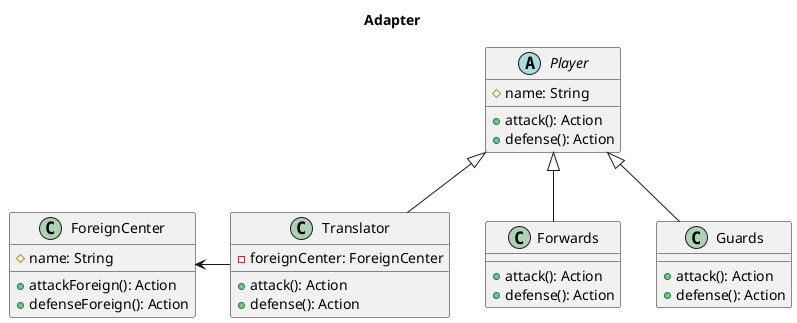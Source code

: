 @startuml

title Adapter

abstract class Player{
    #name: String
    +attack(): Action
    +defense(): Action
}
class ForeignCenter{
    #name: String
    +attackForeign(): Action
    +defenseForeign(): Action
}
class Forwards{
    +attack(): Action
    +defense(): Action
}
class Guards{
    +attack(): Action
    +defense(): Action
}
class Translator{
    -foreignCenter: ForeignCenter
    +attack(): Action
    +defense(): Action
}

Player <|-- Forwards
Player <|-- Guards
Player <|-- Translator
ForeignCenter <- Translator
@enduml